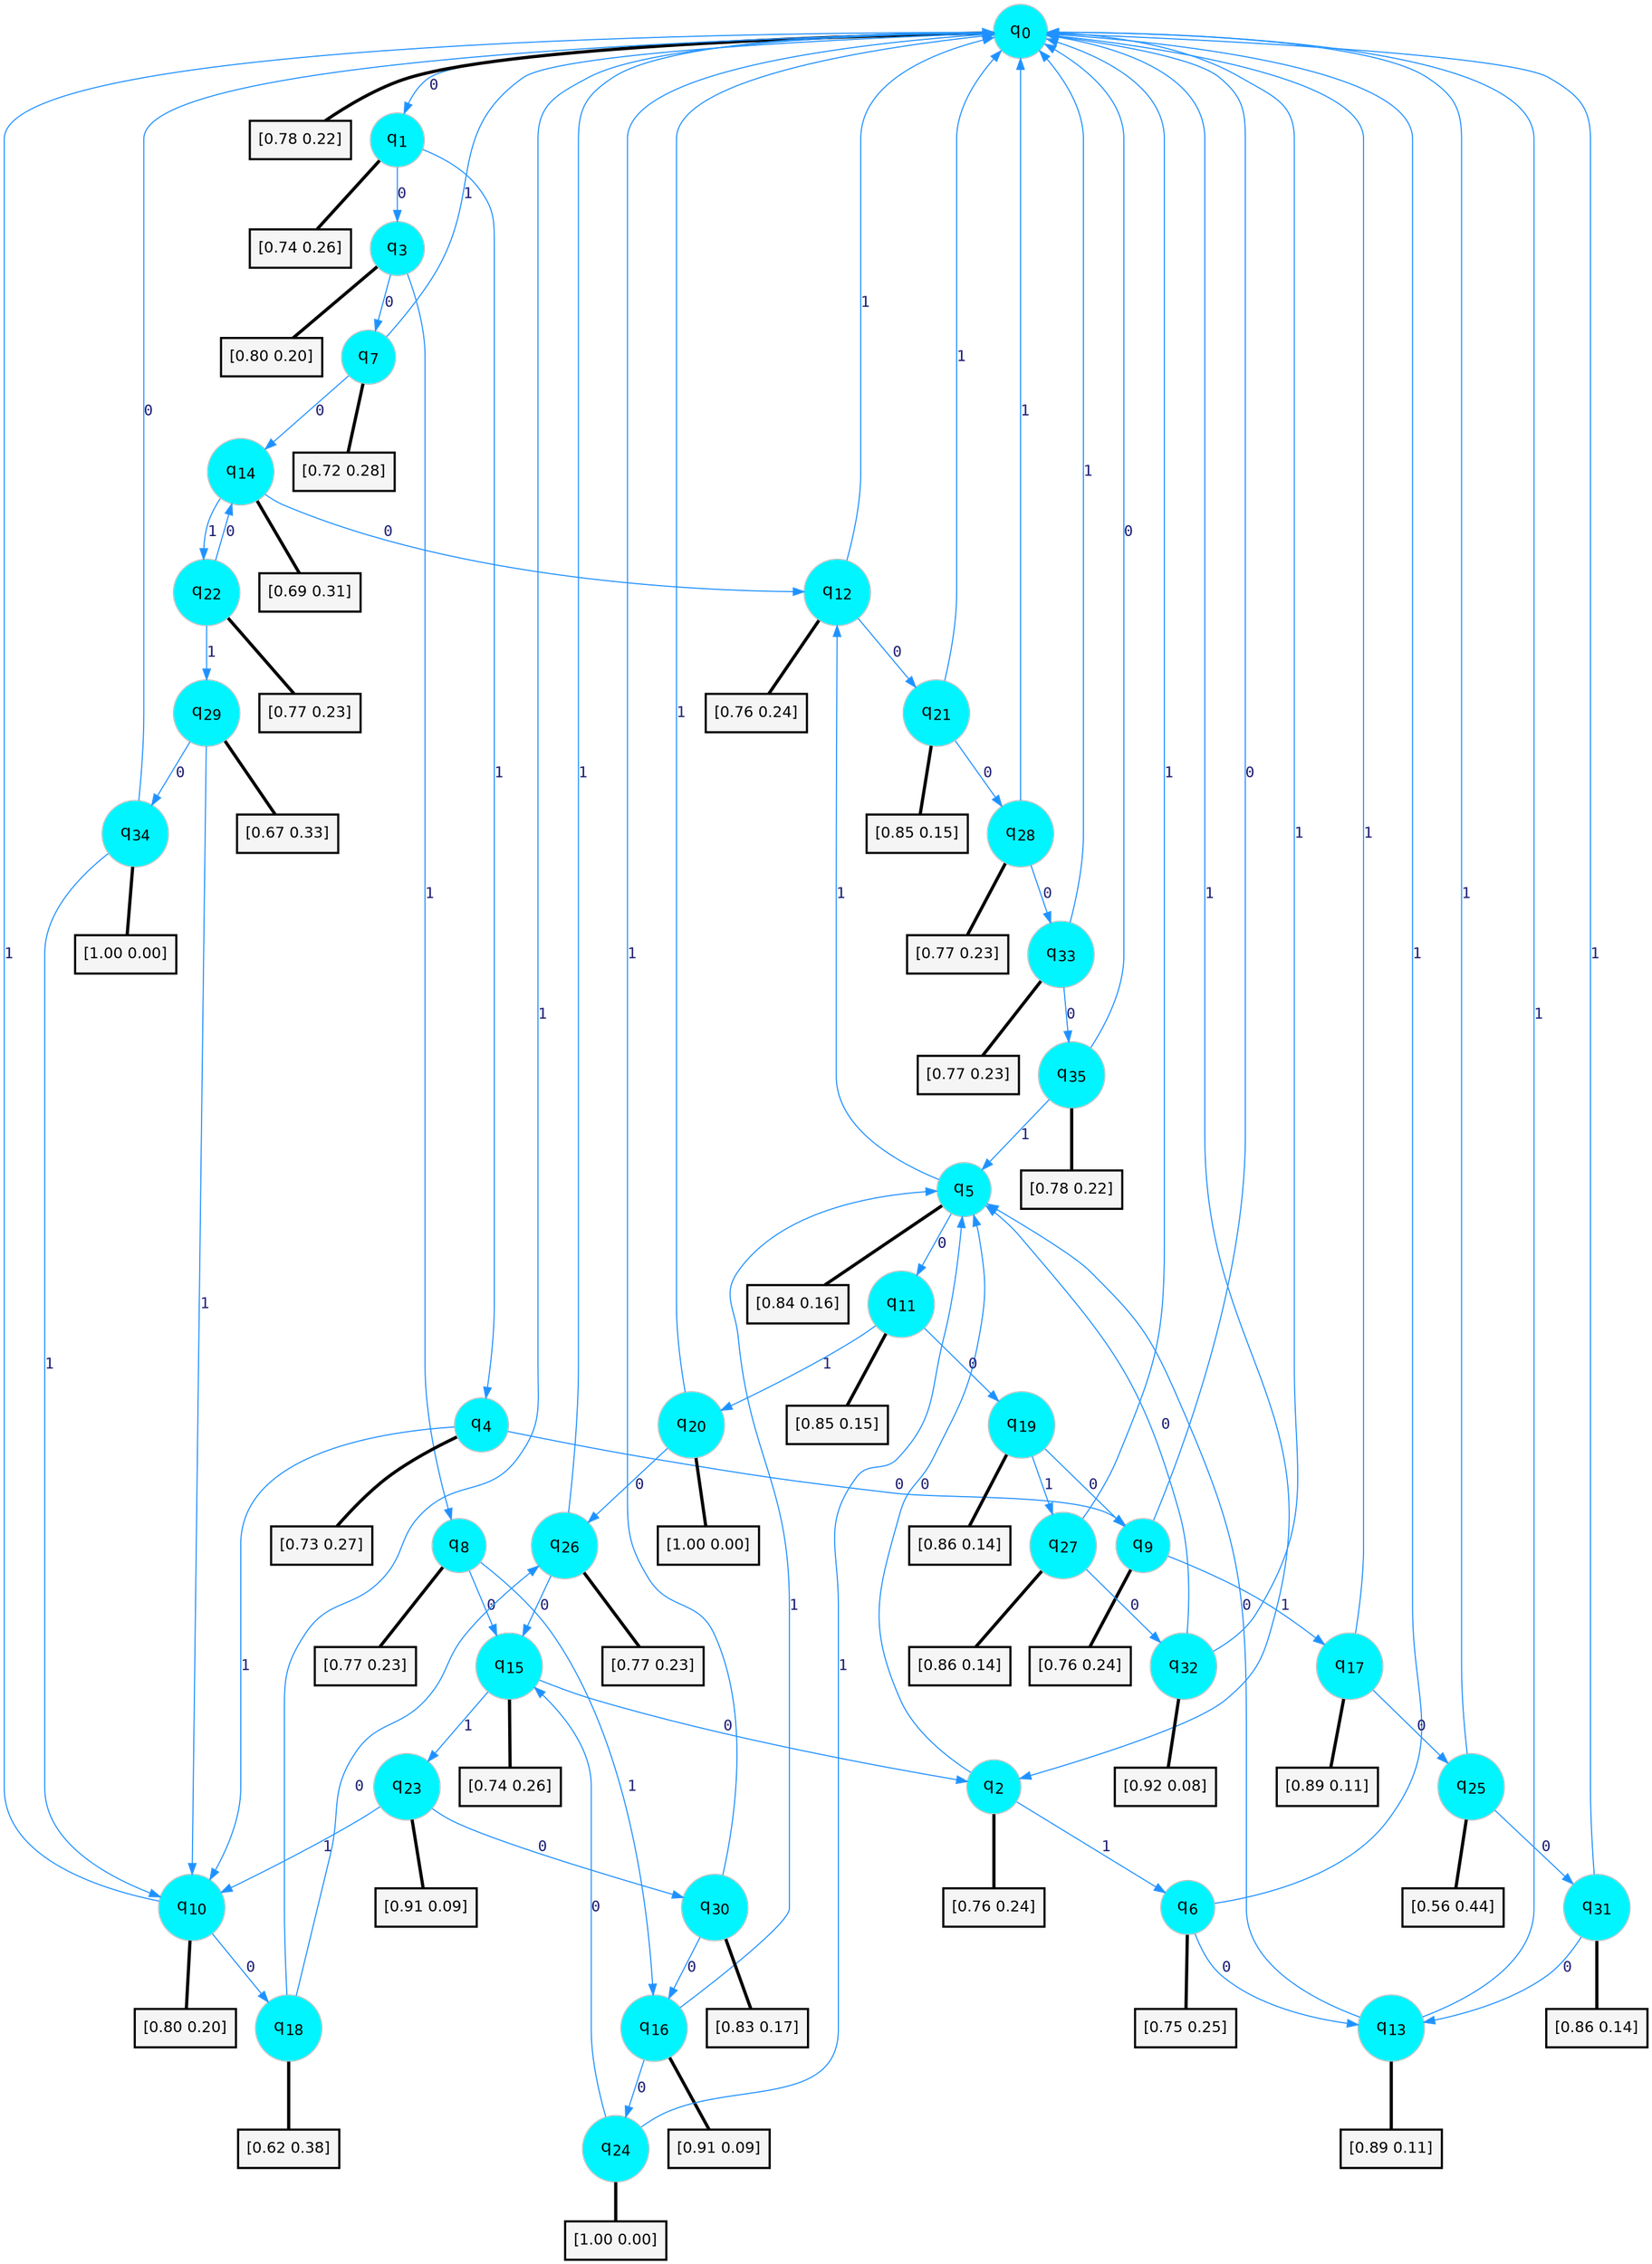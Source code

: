 digraph G {
graph [
bgcolor=transparent, dpi=300, rankdir=TD, size="40,25"];
node [
color=gray, fillcolor=turquoise1, fontcolor=black, fontname=Helvetica, fontsize=16, fontweight=bold, shape=circle, style=filled];
edge [
arrowsize=1, color=dodgerblue1, fontcolor=midnightblue, fontname=courier, fontweight=bold, penwidth=1, style=solid, weight=20];
0[label=<q<SUB>0</SUB>>];
1[label=<q<SUB>1</SUB>>];
2[label=<q<SUB>2</SUB>>];
3[label=<q<SUB>3</SUB>>];
4[label=<q<SUB>4</SUB>>];
5[label=<q<SUB>5</SUB>>];
6[label=<q<SUB>6</SUB>>];
7[label=<q<SUB>7</SUB>>];
8[label=<q<SUB>8</SUB>>];
9[label=<q<SUB>9</SUB>>];
10[label=<q<SUB>10</SUB>>];
11[label=<q<SUB>11</SUB>>];
12[label=<q<SUB>12</SUB>>];
13[label=<q<SUB>13</SUB>>];
14[label=<q<SUB>14</SUB>>];
15[label=<q<SUB>15</SUB>>];
16[label=<q<SUB>16</SUB>>];
17[label=<q<SUB>17</SUB>>];
18[label=<q<SUB>18</SUB>>];
19[label=<q<SUB>19</SUB>>];
20[label=<q<SUB>20</SUB>>];
21[label=<q<SUB>21</SUB>>];
22[label=<q<SUB>22</SUB>>];
23[label=<q<SUB>23</SUB>>];
24[label=<q<SUB>24</SUB>>];
25[label=<q<SUB>25</SUB>>];
26[label=<q<SUB>26</SUB>>];
27[label=<q<SUB>27</SUB>>];
28[label=<q<SUB>28</SUB>>];
29[label=<q<SUB>29</SUB>>];
30[label=<q<SUB>30</SUB>>];
31[label=<q<SUB>31</SUB>>];
32[label=<q<SUB>32</SUB>>];
33[label=<q<SUB>33</SUB>>];
34[label=<q<SUB>34</SUB>>];
35[label=<q<SUB>35</SUB>>];
36[label="[0.78 0.22]", shape=box,fontcolor=black, fontname=Helvetica, fontsize=14, penwidth=2, fillcolor=whitesmoke,color=black];
37[label="[0.74 0.26]", shape=box,fontcolor=black, fontname=Helvetica, fontsize=14, penwidth=2, fillcolor=whitesmoke,color=black];
38[label="[0.76 0.24]", shape=box,fontcolor=black, fontname=Helvetica, fontsize=14, penwidth=2, fillcolor=whitesmoke,color=black];
39[label="[0.80 0.20]", shape=box,fontcolor=black, fontname=Helvetica, fontsize=14, penwidth=2, fillcolor=whitesmoke,color=black];
40[label="[0.73 0.27]", shape=box,fontcolor=black, fontname=Helvetica, fontsize=14, penwidth=2, fillcolor=whitesmoke,color=black];
41[label="[0.84 0.16]", shape=box,fontcolor=black, fontname=Helvetica, fontsize=14, penwidth=2, fillcolor=whitesmoke,color=black];
42[label="[0.75 0.25]", shape=box,fontcolor=black, fontname=Helvetica, fontsize=14, penwidth=2, fillcolor=whitesmoke,color=black];
43[label="[0.72 0.28]", shape=box,fontcolor=black, fontname=Helvetica, fontsize=14, penwidth=2, fillcolor=whitesmoke,color=black];
44[label="[0.77 0.23]", shape=box,fontcolor=black, fontname=Helvetica, fontsize=14, penwidth=2, fillcolor=whitesmoke,color=black];
45[label="[0.76 0.24]", shape=box,fontcolor=black, fontname=Helvetica, fontsize=14, penwidth=2, fillcolor=whitesmoke,color=black];
46[label="[0.80 0.20]", shape=box,fontcolor=black, fontname=Helvetica, fontsize=14, penwidth=2, fillcolor=whitesmoke,color=black];
47[label="[0.85 0.15]", shape=box,fontcolor=black, fontname=Helvetica, fontsize=14, penwidth=2, fillcolor=whitesmoke,color=black];
48[label="[0.76 0.24]", shape=box,fontcolor=black, fontname=Helvetica, fontsize=14, penwidth=2, fillcolor=whitesmoke,color=black];
49[label="[0.89 0.11]", shape=box,fontcolor=black, fontname=Helvetica, fontsize=14, penwidth=2, fillcolor=whitesmoke,color=black];
50[label="[0.69 0.31]", shape=box,fontcolor=black, fontname=Helvetica, fontsize=14, penwidth=2, fillcolor=whitesmoke,color=black];
51[label="[0.74 0.26]", shape=box,fontcolor=black, fontname=Helvetica, fontsize=14, penwidth=2, fillcolor=whitesmoke,color=black];
52[label="[0.91 0.09]", shape=box,fontcolor=black, fontname=Helvetica, fontsize=14, penwidth=2, fillcolor=whitesmoke,color=black];
53[label="[0.89 0.11]", shape=box,fontcolor=black, fontname=Helvetica, fontsize=14, penwidth=2, fillcolor=whitesmoke,color=black];
54[label="[0.62 0.38]", shape=box,fontcolor=black, fontname=Helvetica, fontsize=14, penwidth=2, fillcolor=whitesmoke,color=black];
55[label="[0.86 0.14]", shape=box,fontcolor=black, fontname=Helvetica, fontsize=14, penwidth=2, fillcolor=whitesmoke,color=black];
56[label="[1.00 0.00]", shape=box,fontcolor=black, fontname=Helvetica, fontsize=14, penwidth=2, fillcolor=whitesmoke,color=black];
57[label="[0.85 0.15]", shape=box,fontcolor=black, fontname=Helvetica, fontsize=14, penwidth=2, fillcolor=whitesmoke,color=black];
58[label="[0.77 0.23]", shape=box,fontcolor=black, fontname=Helvetica, fontsize=14, penwidth=2, fillcolor=whitesmoke,color=black];
59[label="[0.91 0.09]", shape=box,fontcolor=black, fontname=Helvetica, fontsize=14, penwidth=2, fillcolor=whitesmoke,color=black];
60[label="[1.00 0.00]", shape=box,fontcolor=black, fontname=Helvetica, fontsize=14, penwidth=2, fillcolor=whitesmoke,color=black];
61[label="[0.56 0.44]", shape=box,fontcolor=black, fontname=Helvetica, fontsize=14, penwidth=2, fillcolor=whitesmoke,color=black];
62[label="[0.77 0.23]", shape=box,fontcolor=black, fontname=Helvetica, fontsize=14, penwidth=2, fillcolor=whitesmoke,color=black];
63[label="[0.86 0.14]", shape=box,fontcolor=black, fontname=Helvetica, fontsize=14, penwidth=2, fillcolor=whitesmoke,color=black];
64[label="[0.77 0.23]", shape=box,fontcolor=black, fontname=Helvetica, fontsize=14, penwidth=2, fillcolor=whitesmoke,color=black];
65[label="[0.67 0.33]", shape=box,fontcolor=black, fontname=Helvetica, fontsize=14, penwidth=2, fillcolor=whitesmoke,color=black];
66[label="[0.83 0.17]", shape=box,fontcolor=black, fontname=Helvetica, fontsize=14, penwidth=2, fillcolor=whitesmoke,color=black];
67[label="[0.86 0.14]", shape=box,fontcolor=black, fontname=Helvetica, fontsize=14, penwidth=2, fillcolor=whitesmoke,color=black];
68[label="[0.92 0.08]", shape=box,fontcolor=black, fontname=Helvetica, fontsize=14, penwidth=2, fillcolor=whitesmoke,color=black];
69[label="[0.77 0.23]", shape=box,fontcolor=black, fontname=Helvetica, fontsize=14, penwidth=2, fillcolor=whitesmoke,color=black];
70[label="[1.00 0.00]", shape=box,fontcolor=black, fontname=Helvetica, fontsize=14, penwidth=2, fillcolor=whitesmoke,color=black];
71[label="[0.78 0.22]", shape=box,fontcolor=black, fontname=Helvetica, fontsize=14, penwidth=2, fillcolor=whitesmoke,color=black];
0->1 [label=0];
0->2 [label=1];
0->36 [arrowhead=none, penwidth=3,color=black];
1->3 [label=0];
1->4 [label=1];
1->37 [arrowhead=none, penwidth=3,color=black];
2->5 [label=0];
2->6 [label=1];
2->38 [arrowhead=none, penwidth=3,color=black];
3->7 [label=0];
3->8 [label=1];
3->39 [arrowhead=none, penwidth=3,color=black];
4->9 [label=0];
4->10 [label=1];
4->40 [arrowhead=none, penwidth=3,color=black];
5->11 [label=0];
5->12 [label=1];
5->41 [arrowhead=none, penwidth=3,color=black];
6->13 [label=0];
6->0 [label=1];
6->42 [arrowhead=none, penwidth=3,color=black];
7->14 [label=0];
7->0 [label=1];
7->43 [arrowhead=none, penwidth=3,color=black];
8->15 [label=0];
8->16 [label=1];
8->44 [arrowhead=none, penwidth=3,color=black];
9->0 [label=0];
9->17 [label=1];
9->45 [arrowhead=none, penwidth=3,color=black];
10->18 [label=0];
10->0 [label=1];
10->46 [arrowhead=none, penwidth=3,color=black];
11->19 [label=0];
11->20 [label=1];
11->47 [arrowhead=none, penwidth=3,color=black];
12->21 [label=0];
12->0 [label=1];
12->48 [arrowhead=none, penwidth=3,color=black];
13->5 [label=0];
13->0 [label=1];
13->49 [arrowhead=none, penwidth=3,color=black];
14->12 [label=0];
14->22 [label=1];
14->50 [arrowhead=none, penwidth=3,color=black];
15->2 [label=0];
15->23 [label=1];
15->51 [arrowhead=none, penwidth=3,color=black];
16->24 [label=0];
16->5 [label=1];
16->52 [arrowhead=none, penwidth=3,color=black];
17->25 [label=0];
17->0 [label=1];
17->53 [arrowhead=none, penwidth=3,color=black];
18->26 [label=0];
18->0 [label=1];
18->54 [arrowhead=none, penwidth=3,color=black];
19->9 [label=0];
19->27 [label=1];
19->55 [arrowhead=none, penwidth=3,color=black];
20->26 [label=0];
20->0 [label=1];
20->56 [arrowhead=none, penwidth=3,color=black];
21->28 [label=0];
21->0 [label=1];
21->57 [arrowhead=none, penwidth=3,color=black];
22->14 [label=0];
22->29 [label=1];
22->58 [arrowhead=none, penwidth=3,color=black];
23->30 [label=0];
23->10 [label=1];
23->59 [arrowhead=none, penwidth=3,color=black];
24->15 [label=0];
24->5 [label=1];
24->60 [arrowhead=none, penwidth=3,color=black];
25->31 [label=0];
25->0 [label=1];
25->61 [arrowhead=none, penwidth=3,color=black];
26->15 [label=0];
26->0 [label=1];
26->62 [arrowhead=none, penwidth=3,color=black];
27->32 [label=0];
27->0 [label=1];
27->63 [arrowhead=none, penwidth=3,color=black];
28->33 [label=0];
28->0 [label=1];
28->64 [arrowhead=none, penwidth=3,color=black];
29->34 [label=0];
29->10 [label=1];
29->65 [arrowhead=none, penwidth=3,color=black];
30->16 [label=0];
30->0 [label=1];
30->66 [arrowhead=none, penwidth=3,color=black];
31->13 [label=0];
31->0 [label=1];
31->67 [arrowhead=none, penwidth=3,color=black];
32->5 [label=0];
32->0 [label=1];
32->68 [arrowhead=none, penwidth=3,color=black];
33->35 [label=0];
33->0 [label=1];
33->69 [arrowhead=none, penwidth=3,color=black];
34->0 [label=0];
34->10 [label=1];
34->70 [arrowhead=none, penwidth=3,color=black];
35->0 [label=0];
35->5 [label=1];
35->71 [arrowhead=none, penwidth=3,color=black];
}

